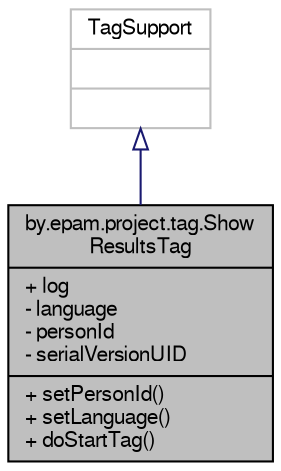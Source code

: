 digraph "by.epam.project.tag.ShowResultsTag"
{
  bgcolor="transparent";
  edge [fontname="FreeSans",fontsize="10",labelfontname="FreeSans",labelfontsize="10"];
  node [fontname="FreeSans",fontsize="10",shape=record];
  Node1 [label="{by.epam.project.tag.Show\lResultsTag\n|+ log\l- language\l- personId\l- serialVersionUID\l|+ setPersonId()\l+ setLanguage()\l+ doStartTag()\l}",height=0.2,width=0.4,color="black", fillcolor="grey75", style="filled", fontcolor="black"];
  Node2 -> Node1 [dir="back",color="midnightblue",fontsize="10",style="solid",arrowtail="onormal",fontname="FreeSans"];
  Node2 [label="{TagSupport\n||}",height=0.2,width=0.4,color="grey75"];
}
